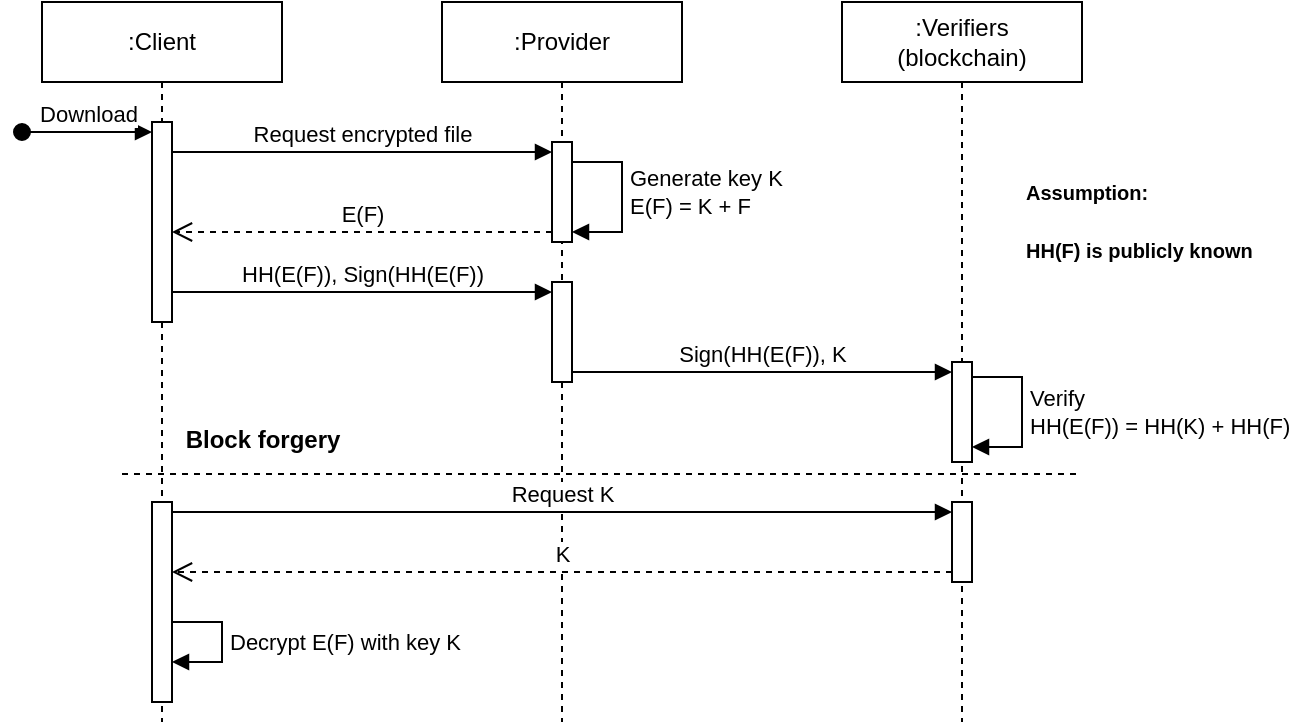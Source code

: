 <mxfile version="24.8.3">
  <diagram name="Page-1" id="2YBvvXClWsGukQMizWep">
    <mxGraphModel dx="1430" dy="523" grid="1" gridSize="10" guides="1" tooltips="1" connect="1" arrows="1" fold="1" page="1" pageScale="1" pageWidth="850" pageHeight="1100" math="0" shadow="0">
      <root>
        <mxCell id="0" />
        <mxCell id="1" parent="0" />
        <mxCell id="aM9ryv3xv72pqoxQDRHE-1" value=":Provider" style="shape=umlLifeline;perimeter=lifelinePerimeter;whiteSpace=wrap;html=1;container=0;dropTarget=0;collapsible=0;recursiveResize=0;outlineConnect=0;portConstraint=eastwest;newEdgeStyle={&quot;edgeStyle&quot;:&quot;elbowEdgeStyle&quot;,&quot;elbow&quot;:&quot;vertical&quot;,&quot;curved&quot;:0,&quot;rounded&quot;:0};" parent="1" vertex="1">
          <mxGeometry x="240" y="40" width="120" height="360" as="geometry" />
        </mxCell>
        <mxCell id="gxWAB4Jw25jX1D-k-lGQ-11" value="" style="html=1;points=[[0,0,0,0,5],[0,1,0,0,-5],[1,0,0,0,5],[1,1,0,0,-5]];perimeter=orthogonalPerimeter;outlineConnect=0;targetShapes=umlLifeline;portConstraint=eastwest;newEdgeStyle={&quot;curved&quot;:0,&quot;rounded&quot;:0};" parent="aM9ryv3xv72pqoxQDRHE-1" vertex="1">
          <mxGeometry x="55" y="70" width="10" height="50" as="geometry" />
        </mxCell>
        <mxCell id="gxWAB4Jw25jX1D-k-lGQ-16" value="" style="html=1;points=[[0,0,0,0,5],[0,1,0,0,-5],[1,0,0,0,5],[1,1,0,0,-5]];perimeter=orthogonalPerimeter;outlineConnect=0;targetShapes=umlLifeline;portConstraint=eastwest;newEdgeStyle={&quot;curved&quot;:0,&quot;rounded&quot;:0};" parent="aM9ryv3xv72pqoxQDRHE-1" vertex="1">
          <mxGeometry x="55" y="140" width="10" height="50" as="geometry" />
        </mxCell>
        <mxCell id="KfOky4rJ4pKzFVqt4jVn-1" value="Generate key K&lt;br&gt;E(F) = K + F" style="html=1;align=left;spacingLeft=2;endArrow=block;rounded=0;edgeStyle=orthogonalEdgeStyle;curved=0;rounded=0;exitX=1;exitY=0;exitDx=0;exitDy=5;exitPerimeter=0;entryX=1;entryY=1;entryDx=0;entryDy=-5;entryPerimeter=0;" parent="aM9ryv3xv72pqoxQDRHE-1" source="gxWAB4Jw25jX1D-k-lGQ-11" target="gxWAB4Jw25jX1D-k-lGQ-11" edge="1">
          <mxGeometry relative="1" as="geometry">
            <mxPoint x="80" y="80" as="sourcePoint" />
            <Array as="points">
              <mxPoint x="65" y="80" />
              <mxPoint x="90" y="80" />
              <mxPoint x="90" y="115" />
            </Array>
            <mxPoint x="80" y="115" as="targetPoint" />
          </mxGeometry>
        </mxCell>
        <mxCell id="aM9ryv3xv72pqoxQDRHE-5" value=":Client" style="shape=umlLifeline;perimeter=lifelinePerimeter;whiteSpace=wrap;html=1;container=0;dropTarget=0;collapsible=0;recursiveResize=0;outlineConnect=0;portConstraint=eastwest;newEdgeStyle={&quot;edgeStyle&quot;:&quot;elbowEdgeStyle&quot;,&quot;elbow&quot;:&quot;vertical&quot;,&quot;curved&quot;:0,&quot;rounded&quot;:0};" parent="1" vertex="1">
          <mxGeometry x="40" y="40" width="120" height="360" as="geometry" />
        </mxCell>
        <mxCell id="gxWAB4Jw25jX1D-k-lGQ-10" value="" style="html=1;points=[[0,0,0,0,5],[0,1,0,0,-5],[1,0,0,0,5],[1,1,0,0,-5]];perimeter=orthogonalPerimeter;outlineConnect=0;targetShapes=umlLifeline;portConstraint=eastwest;newEdgeStyle={&quot;curved&quot;:0,&quot;rounded&quot;:0};" parent="aM9ryv3xv72pqoxQDRHE-5" vertex="1">
          <mxGeometry x="55" y="60" width="10" height="100" as="geometry" />
        </mxCell>
        <mxCell id="gxWAB4Jw25jX1D-k-lGQ-1" value=":Verifiers&lt;br&gt;(blockchain)" style="shape=umlLifeline;perimeter=lifelinePerimeter;whiteSpace=wrap;html=1;container=0;dropTarget=0;collapsible=0;recursiveResize=0;outlineConnect=0;portConstraint=eastwest;newEdgeStyle={&quot;edgeStyle&quot;:&quot;elbowEdgeStyle&quot;,&quot;elbow&quot;:&quot;vertical&quot;,&quot;curved&quot;:0,&quot;rounded&quot;:0};" parent="1" vertex="1">
          <mxGeometry x="440" y="40" width="120" height="360" as="geometry" />
        </mxCell>
        <mxCell id="gxWAB4Jw25jX1D-k-lGQ-18" value="" style="html=1;points=[[0,0,0,0,5],[0,1,0,0,-5],[1,0,0,0,5],[1,1,0,0,-5]];perimeter=orthogonalPerimeter;outlineConnect=0;targetShapes=umlLifeline;portConstraint=eastwest;newEdgeStyle={&quot;curved&quot;:0,&quot;rounded&quot;:0};" parent="gxWAB4Jw25jX1D-k-lGQ-1" vertex="1">
          <mxGeometry x="55" y="180" width="10" height="50" as="geometry" />
        </mxCell>
        <mxCell id="gxWAB4Jw25jX1D-k-lGQ-20" value="Verify&lt;br&gt;HH(E(F)) = HH(K) + HH(F)" style="html=1;align=left;spacingLeft=2;endArrow=block;rounded=0;edgeStyle=orthogonalEdgeStyle;curved=0;rounded=0;exitX=1;exitY=0;exitDx=0;exitDy=5;exitPerimeter=0;" parent="gxWAB4Jw25jX1D-k-lGQ-1" edge="1">
          <mxGeometry relative="1" as="geometry">
            <mxPoint x="65" y="187.5" as="sourcePoint" />
            <Array as="points">
              <mxPoint x="90" y="187.5" />
              <mxPoint x="90" y="222.5" />
            </Array>
            <mxPoint x="65" y="222.5" as="targetPoint" />
          </mxGeometry>
        </mxCell>
        <mxCell id="gxWAB4Jw25jX1D-k-lGQ-25" value="" style="html=1;points=[[0,0,0,0,5],[0,1,0,0,-5],[1,0,0,0,5],[1,1,0,0,-5]];perimeter=orthogonalPerimeter;outlineConnect=0;targetShapes=umlLifeline;portConstraint=eastwest;newEdgeStyle={&quot;curved&quot;:0,&quot;rounded&quot;:0};" parent="gxWAB4Jw25jX1D-k-lGQ-1" vertex="1">
          <mxGeometry x="55" y="250" width="10" height="40" as="geometry" />
        </mxCell>
        <mxCell id="gxWAB4Jw25jX1D-k-lGQ-9" value="Download" style="html=1;verticalAlign=bottom;startArrow=oval;startFill=1;endArrow=block;startSize=8;curved=0;rounded=0;entryX=0;entryY=0;entryDx=0;entryDy=5;entryPerimeter=0;" parent="1" target="gxWAB4Jw25jX1D-k-lGQ-10" edge="1">
          <mxGeometry width="60" relative="1" as="geometry">
            <mxPoint x="30" y="105" as="sourcePoint" />
            <mxPoint x="90" y="110" as="targetPoint" />
          </mxGeometry>
        </mxCell>
        <mxCell id="gxWAB4Jw25jX1D-k-lGQ-12" value="Request encrypted file" style="html=1;verticalAlign=bottom;endArrow=block;curved=0;rounded=0;entryX=0;entryY=0;entryDx=0;entryDy=5;" parent="1" source="gxWAB4Jw25jX1D-k-lGQ-10" target="gxWAB4Jw25jX1D-k-lGQ-11" edge="1">
          <mxGeometry relative="1" as="geometry">
            <mxPoint x="220" y="115" as="sourcePoint" />
          </mxGeometry>
        </mxCell>
        <mxCell id="gxWAB4Jw25jX1D-k-lGQ-13" value="E(F)" style="html=1;verticalAlign=bottom;endArrow=open;dashed=1;endSize=8;curved=0;rounded=0;exitX=0;exitY=1;exitDx=0;exitDy=-5;" parent="1" source="gxWAB4Jw25jX1D-k-lGQ-11" target="gxWAB4Jw25jX1D-k-lGQ-10" edge="1">
          <mxGeometry relative="1" as="geometry">
            <mxPoint x="225" y="155" as="targetPoint" />
          </mxGeometry>
        </mxCell>
        <mxCell id="gxWAB4Jw25jX1D-k-lGQ-15" value="HH(E(F)), Sign(HH(E(F))" style="html=1;verticalAlign=bottom;endArrow=block;curved=0;rounded=0;entryX=0;entryY=0;entryDx=0;entryDy=5;entryPerimeter=0;" parent="1" source="gxWAB4Jw25jX1D-k-lGQ-10" target="gxWAB4Jw25jX1D-k-lGQ-16" edge="1">
          <mxGeometry width="80" relative="1" as="geometry">
            <mxPoint x="110" y="189.5" as="sourcePoint" />
            <mxPoint x="190" y="189.5" as="targetPoint" />
          </mxGeometry>
        </mxCell>
        <mxCell id="gxWAB4Jw25jX1D-k-lGQ-17" value="Sign(HH(E(F)), K" style="html=1;verticalAlign=bottom;endArrow=block;curved=0;rounded=0;entryX=0;entryY=0;entryDx=0;entryDy=5;entryPerimeter=0;" parent="1" source="gxWAB4Jw25jX1D-k-lGQ-16" target="gxWAB4Jw25jX1D-k-lGQ-18" edge="1">
          <mxGeometry width="80" relative="1" as="geometry">
            <mxPoint x="320" y="210" as="sourcePoint" />
            <mxPoint x="400" y="210" as="targetPoint" />
          </mxGeometry>
        </mxCell>
        <mxCell id="gxWAB4Jw25jX1D-k-lGQ-21" value="" style="line;strokeWidth=1;fillColor=none;align=left;verticalAlign=middle;spacingTop=-1;spacingLeft=3;spacingRight=3;rotatable=0;labelPosition=right;points=[];portConstraint=eastwest;strokeColor=inherit;dashed=1;" parent="1" vertex="1">
          <mxGeometry x="80" y="272" width="480" height="8" as="geometry" />
        </mxCell>
        <mxCell id="gxWAB4Jw25jX1D-k-lGQ-23" value="Block forgery" style="text;align=center;fontStyle=1;verticalAlign=middle;spacingLeft=3;spacingRight=3;strokeColor=none;rotatable=0;points=[[0,0.5],[1,0.5]];portConstraint=eastwest;html=1;" parent="1" vertex="1">
          <mxGeometry x="110" y="246" width="80" height="26" as="geometry" />
        </mxCell>
        <mxCell id="gxWAB4Jw25jX1D-k-lGQ-26" value="Request K" style="html=1;verticalAlign=bottom;endArrow=block;curved=0;rounded=0;entryX=0;entryY=0;entryDx=0;entryDy=5;exitX=1;exitY=0;exitDx=0;exitDy=5;exitPerimeter=0;" parent="1" source="gxWAB4Jw25jX1D-k-lGQ-28" target="gxWAB4Jw25jX1D-k-lGQ-25" edge="1">
          <mxGeometry relative="1" as="geometry">
            <mxPoint x="425" y="295" as="sourcePoint" />
          </mxGeometry>
        </mxCell>
        <mxCell id="gxWAB4Jw25jX1D-k-lGQ-28" value="" style="html=1;points=[[0,0,0,0,5],[0,1,0,0,-5],[1,0,0,0,5],[1,1,0,0,-5]];perimeter=orthogonalPerimeter;outlineConnect=0;targetShapes=umlLifeline;portConstraint=eastwest;newEdgeStyle={&quot;curved&quot;:0,&quot;rounded&quot;:0};" parent="1" vertex="1">
          <mxGeometry x="95" y="290" width="10" height="100" as="geometry" />
        </mxCell>
        <mxCell id="gxWAB4Jw25jX1D-k-lGQ-27" value="K" style="html=1;verticalAlign=bottom;endArrow=open;dashed=1;endSize=8;curved=0;rounded=0;exitX=0;exitY=1;exitDx=0;exitDy=-5;" parent="1" source="gxWAB4Jw25jX1D-k-lGQ-25" target="gxWAB4Jw25jX1D-k-lGQ-28" edge="1">
          <mxGeometry relative="1" as="geometry">
            <mxPoint x="425" y="365" as="targetPoint" />
          </mxGeometry>
        </mxCell>
        <mxCell id="gxWAB4Jw25jX1D-k-lGQ-30" value="Decrypt E(F) with key K" style="html=1;align=left;spacingLeft=2;endArrow=block;rounded=0;edgeStyle=orthogonalEdgeStyle;curved=0;rounded=0;" parent="1" edge="1">
          <mxGeometry relative="1" as="geometry">
            <mxPoint x="105" y="350" as="sourcePoint" />
            <Array as="points">
              <mxPoint x="130" y="350" />
              <mxPoint x="130" y="370" />
            </Array>
            <mxPoint x="105" y="370" as="targetPoint" />
          </mxGeometry>
        </mxCell>
        <mxCell id="cJj8H1c0cpS9XUpi6oeW-2" value="&lt;h1 style=&quot;margin-top: 0px;&quot;&gt;&lt;font style=&quot;font-size: 10px;&quot;&gt;Assumption:&lt;br&gt;HH(F) is publicly known&lt;/font&gt;&lt;/h1&gt;" style="text;html=1;whiteSpace=wrap;overflow=hidden;rounded=0;" vertex="1" parent="1">
          <mxGeometry x="530" y="110" width="120" height="80" as="geometry" />
        </mxCell>
      </root>
    </mxGraphModel>
  </diagram>
</mxfile>

